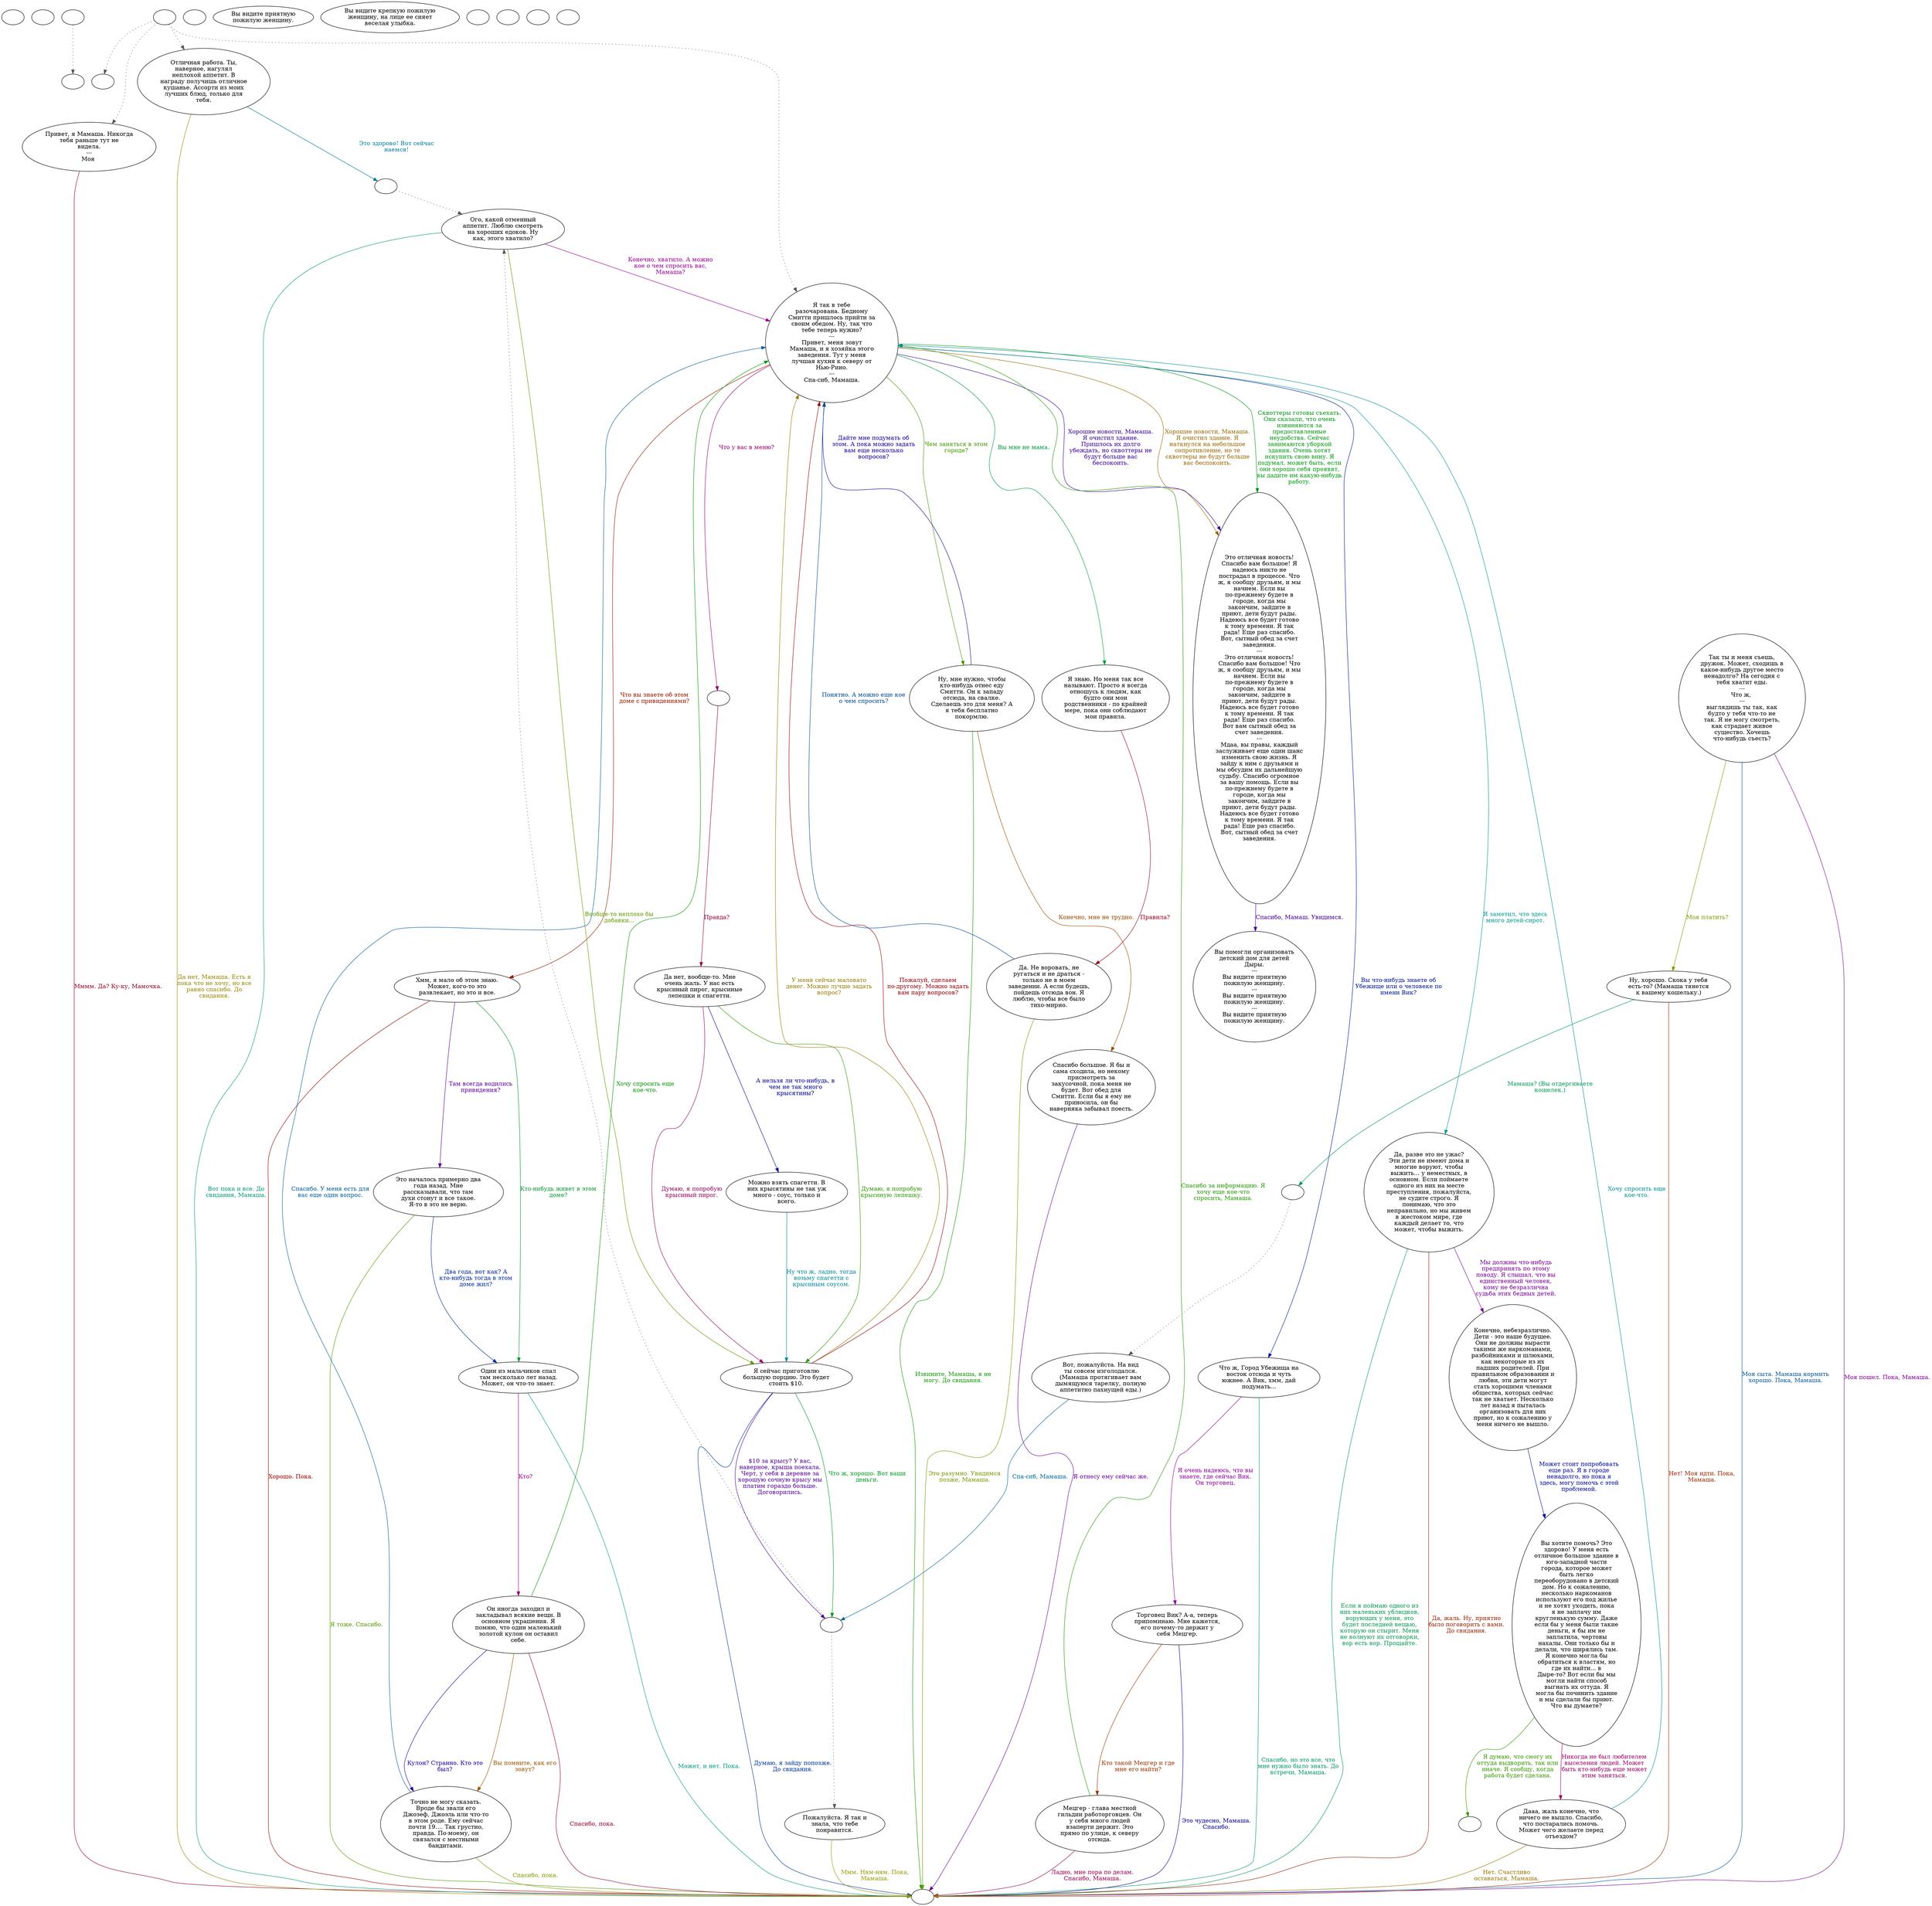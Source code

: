 digraph dcMom {
  "start" [style=filled       fillcolor="#FFFFFF"       color="#000000"]
  "start" [label=""]
  "critter_p_proc" [style=filled       fillcolor="#FFFFFF"       color="#000000"]
  "critter_p_proc" [label=""]
  "pickup_p_proc" [style=filled       fillcolor="#FFFFFF"       color="#000000"]
  "pickup_p_proc" -> "Node998" [style=dotted color="#555555"]
  "pickup_p_proc" [label=""]
  "talk_p_proc" [style=filled       fillcolor="#FFFFFF"       color="#000000"]
  "talk_p_proc" -> "Node019" [style=dotted color="#555555"]
  "talk_p_proc" -> "Node001" [style=dotted color="#555555"]
  "talk_p_proc" -> "Node020" [style=dotted color="#555555"]
  "talk_p_proc" -> "Node013" [style=dotted color="#555555"]
  "talk_p_proc" [label=""]
  "destroy_p_proc" [style=filled       fillcolor="#FFFFFF"       color="#000000"]
  "destroy_p_proc" [label=""]
  "look_at_p_proc" [style=filled       fillcolor="#FFFFFF"       color="#000000"]
  "look_at_p_proc" [label="Вы видите приятную\nпожилую женщину."]
  "description_p_proc" [style=filled       fillcolor="#FFFFFF"       color="#000000"]
  "description_p_proc" [label="Вы видите крепкую пожилую\nженщину, на лице ее сияет\nвеселая улыбка."]
  "use_skill_on_p_proc" [style=filled       fillcolor="#FFFFFF"       color="#000000"]
  "use_skill_on_p_proc" [label=""]
  "damage_p_proc" [style=filled       fillcolor="#FFFFFF"       color="#000000"]
  "damage_p_proc" [label=""]
  "map_enter_p_proc" [style=filled       fillcolor="#FFFFFF"       color="#000000"]
  "map_enter_p_proc" [label=""]
  "timed_event_p_proc" [style=filled       fillcolor="#FFFFFF"       color="#000000"]
  "timed_event_p_proc" [label=""]
  "Node998" [style=filled       fillcolor="#FFFFFF"       color="#000000"]
  "Node998" [label=""]
  "Node999" [style=filled       fillcolor="#FFFFFF"       color="#000000"]
  "Node999" [label=""]
  "Node001" [style=filled       fillcolor="#FFFFFF"       color="#000000"]
  "Node001" [label="Привет, я Мамаша. Никогда\nтебя раньше тут не\nвидела.\n---\nМоя "]
  "Node001" -> "Node999" [label="Мммм. Да? Ку-ку, Мамочка." color="#990029" fontcolor="#990029"]
  "Node002" [style=filled       fillcolor="#FFFFFF"       color="#000000"]
  "Node002" [label="Так ты и меня съешь,\nдружок. Может, сходишь в\nкакое-нибудь другое место\nненадолго? На сегодня с\nтебя хватит еды.\n---\nЧто ж, \n---\nвыглядишь ты так, как\nбудто у тебя что-то не\nтак. Я не могу смотреть,\nкак страдает живое\nсущество. Хочешь\nчто-нибудь съесть?"]
  "Node002" -> "Node999" [label="Моя сыта. Мамаша кормить\nхорошо. Пока, Мамаша." color="#005699" fontcolor="#005699"]
  "Node002" -> "Node003" [label="Моя платить?" color="#839900" fontcolor="#839900"]
  "Node002" -> "Node999" [label="Моя пошел. Пока, Мамаша." color="#830099" fontcolor="#830099"]
  "Node003" [style=filled       fillcolor="#FFFFFF"       color="#000000"]
  "Node003" [label="Ну, хорошо. Скока у тебя\nесть-то? (Мамаша тянется\nк вашему кошельку.)"]
  "Node003" -> "Node990" [label="Мамаша? (Вы отдергиваете\nкошелек.)" color="#009956" fontcolor="#009956"]
  "Node003" -> "Node999" [label="Нет! Моя идти. Пока,\nМамаша." color="#992900" fontcolor="#992900"]
  "Node004" [style=filled       fillcolor="#FFFFFF"       color="#000000"]
  "Node004" [label="Да нет, вообще-то. Мне\nочень жаль. У нас есть\nкрысиный пирог, крысиные\nлепешки и спагетти."]
  "Node004" -> "Node005" [label="А нельзя ли что-нибудь, в\nчем не так много\nкрысятины?" color="#000399" fontcolor="#000399"]
  "Node004" -> "Node006" [label="Думаю, я попробую\nкрысиную лепешку." color="#309900" fontcolor="#309900"]
  "Node004" -> "Node006" [label="Думаю, я попробую\nкрысиный пирог." color="#99005D" fontcolor="#99005D"]
  "Node005" [style=filled       fillcolor="#FFFFFF"       color="#000000"]
  "Node005" [label="Можно взять спагетти. В\nних крысятины не так уж\nмного - соус, только и\nвсего."]
  "Node005" -> "Node006" [label="Ну что ж, ладно, тогда\nвозьму спагетти с\nкрысиным соусом." color="#008999" fontcolor="#008999"]
  "Node006" [style=filled       fillcolor="#FFFFFF"       color="#000000"]
  "Node006" [label="Я сейчас приготовлю\nбольшую порцию. Это будет\nстоить $10."]
  "Node006" -> "Node013" [label="У меня сейчас маловато\nденег. Можно лучше задать\nвопрос?" color="#997C00" fontcolor="#997C00"]
  "Node006" -> "Node989" [label="$10 за крысу? У вас,\nнаверное, крыша поехала.\nЧерт, у себя в деревне за\nхорошую сочную крысу мы\nплатим гораздо больше.\nДоговорились." color="#4F0099" fontcolor="#4F0099"]
  "Node006" -> "Node989" [label="Что ж, хорошо. Вот ваши\nденьги." color="#009923" fontcolor="#009923"]
  "Node006" -> "Node013" [label="Пожалуй, сделаем\nпо-другому. Можно задать\nвам пару вопросов?" color="#99000A" fontcolor="#99000A"]
  "Node006" -> "Node999" [label="Думаю, я зайду попозже.\nДо свидания." color="#003699" fontcolor="#003699"]
  "Node007" [style=filled       fillcolor="#FFFFFF"       color="#000000"]
  "Node007" [label="Ого, какой отменный\nаппетит. Люблю смотреть\nна хороших едоков. Ну\nкак, этого хватило?"]
  "Node007" -> "Node006" [label="Вообще-то неплохо бы\nдобавки..." color="#639900" fontcolor="#639900"]
  "Node007" -> "Node013" [label="Конечно, хватило. А можно\nкое о чем спросить вас,\nМамаша?" color="#990090" fontcolor="#990090"]
  "Node007" -> "Node999" [label="Вот пока и все. До\nсвидания, Мамаша." color="#009976" fontcolor="#009976"]
  "Node008" [style=filled       fillcolor="#FFFFFF"       color="#000000"]
  "Node008" [label="Ну, мне нужно, чтобы\nкто-нибудь отнес еду\nСмитти. Он к западу\nотсюда, на свалке.\nСделаешь это для меня? А\nя тебя бесплатно\nпокормлю."]
  "Node008" -> "Node012" [label="Конечно, мне не трудно." color="#994900" fontcolor="#994900"]
  "Node008" -> "Node013" [label="Дайте мне подумать об\nэтом. А пока можно задать\nвам еще несколько\nвопросов?" color="#1C0099" fontcolor="#1C0099"]
  "Node008" -> "Node999" [label="Извините, Мамаша, я не\nмогу. До свидания." color="#109900" fontcolor="#109900"]
  "Node009" [style=filled       fillcolor="#FFFFFF"       color="#000000"]
  "Node009" [label=""]
  "Node009" -> "Node004" [label="Правда?" color="#99003D" fontcolor="#99003D"]
  "Node010" [style=filled       fillcolor="#FFFFFF"       color="#000000"]
  "Node010" [label="Вот, пожалуйста. На вид\nты совсем изголодался.\n(Мамаша протягивает вам\nдымящуюся тарелку, полную\nаппетитно пахнущей еды.)"]
  "Node010" -> "Node989" [label="Спа-сиб, Мамаша." color="#006A99" fontcolor="#006A99"]
  "Node011" [style=filled       fillcolor="#FFFFFF"       color="#000000"]
  "Node011" [label="Пожалуйста. Я так и\nзнала, что тебе\nпонравится."]
  "Node011" -> "Node999" [label="Ммм. Ням-ням. Пока,\nМамаша." color="#969900" fontcolor="#969900"]
  "Node012" [style=filled       fillcolor="#FFFFFF"       color="#000000"]
  "Node012" [label="Спасибо большое. Я бы и\nсама сходила, но некому\nприсмотреть за\nзакусочной, пока меня не\nбудет. Вот обед для\nСмитти. Если бы я ему не\nприносила, он бы\nнаверняка забывал поесть."]
  "Node012" -> "Node999" [label="Я отнесу ему сейчас же." color="#6F0099" fontcolor="#6F0099"]
  "Node013" [style=filled       fillcolor="#FFFFFF"       color="#000000"]
  "Node013" [label="Я так в тебе\nразочарована. Бедному\nСмитти пришлось прийти за\nсвоим обедом. Ну, так что\nтебе теперь нужно?\n---\nПривет, меня зовут\nМамаша, и я хозяйка этого\nзаведения. Тут у меня\nлучшая кухня к северу от\nНью-Рино.\n---\nСпа-сиб, Мамаша."]
  "Node013" -> "Node014" [label="Вы мне не мама." color="#009942" fontcolor="#009942"]
  "Node013" -> "Node021" [label="Что вы знаете об этом\nдоме с привидениями?" color="#991600" fontcolor="#991600"]
  "Node013" -> "Node016" [label="Вы что-нибудь знаете об\nУбежище или о человеке по\nимени Вик?" color="#001799" fontcolor="#001799"]
  "Node013" -> "Node008" [label="Чем заняться в этом\nгороде?" color="#439900" fontcolor="#439900"]
  "Node013" -> "Node009" [label="Что у вас в меню?" color="#990070" fontcolor="#990070"]
  "Node013" -> "Node026" [label="Я заметил, что здесь\nмного детей-сирот." color="#009995" fontcolor="#009995"]
  "Node013" -> "Node030" [label="Хорошие новости, Мамаша.\nЯ очистил здание. Я\nнаткнулся на небольшое\nсопротивление, но те\nсквоттеры не будут больше\nвас беспокоить." color="#996900" fontcolor="#996900"]
  "Node013" -> "Node030" [label="Хорошие новости, Мамаша.\nЯ очистил здание.\nПришлось их долго\nубеждать, но сквоттеры не\nбудут больше вас\nбеспокоить." color="#3C0099" fontcolor="#3C0099"]
  "Node013" -> "Node030" [label="Сквоттеры готовы съехать.\nОни сказали, что очень\nизвиняются за\nпредоставленные\nнеудобства. Сейчас\nзанимаются уборкой\nздания. Очень хотят\nискупить свою вину. Я\nподумал, может быть, если\nони хорошо себя проявят,\nвы дадите им какую-нибудь\nработу." color="#00990F" fontcolor="#00990F"]
  "Node014" [style=filled       fillcolor="#FFFFFF"       color="#000000"]
  "Node014" [label="Я знаю. Но меня так все\nназывают. Просто я всегда\nотношусь к людям, как\nбудто они мои\nродственники - по крайней\nмере, пока они соблюдают\nмои правила."]
  "Node014" -> "Node015" [label="Правила?" color="#99001D" fontcolor="#99001D"]
  "Node015" [style=filled       fillcolor="#FFFFFF"       color="#000000"]
  "Node015" [label="Да. Не воровать, не\nругаться и не драться -\nтолько не в моем\nзаведении. А если будешь,\nпойдешь отсюда вон. Я\nлюблю, чтобы все было\nтихо-мирно."]
  "Node015" -> "Node013" [label="Понятно. А можно еще кое\nо чем спросить?" color="#004A99" fontcolor="#004A99"]
  "Node015" -> "Node999" [label="Это разумно. Увидимся\nпозже, Мамаша." color="#779900" fontcolor="#779900"]
  "Node016" [style=filled       fillcolor="#FFFFFF"       color="#000000"]
  "Node016" [label="Что ж, Город Убежища на\nвосток отсюда и чуть\nюжнее. А Вик, хмм, дай\nподумать..."]
  "Node016" -> "Node017" [label="Я очень надеюсь, что вы\nзнаете, где сейчас Вик.\nОн торговец." color="#8F0099" fontcolor="#8F0099"]
  "Node016" -> "Node999" [label="Спасибо, но это все, что\nмне нужно было знать. До\nвстречи, Мамаша." color="#009962" fontcolor="#009962"]
  "Node017" [style=filled       fillcolor="#FFFFFF"       color="#000000"]
  "Node017" [label="Торговец Вик? А-а, теперь\nприпоминаю. Мне кажется,\nего почему-то держит у\nсебя Мецгер."]
  "Node017" -> "Node018" [label="Кто такой Мецгер и где\nмне его найти?" color="#993500" fontcolor="#993500"]
  "Node017" -> "Node999" [label="Это чудесно, Мамаша.\nСпасибо." color="#090099" fontcolor="#090099"]
  "Node018" [style=filled       fillcolor="#FFFFFF"       color="#000000"]
  "Node018" [label="Мецгер - глава местной\nгильдии работорговцев. Он\nу себя много людей\nвзаперти держит. Это\nпрямо по улице, к северу\nотсюда."]
  "Node018" -> "Node013" [label="Спасибо за информацию. Я\nхочу еще кое-что\nспросить, Мамаша." color="#249900" fontcolor="#249900"]
  "Node018" -> "Node999" [label="Ладно, мне пора по делам.\nСпасибо, Мамаша." color="#990050" fontcolor="#990050"]
  "Node019" [style=filled       fillcolor="#FFFFFF"       color="#000000"]
  "Node019" [label=""]
  "Node020" [style=filled       fillcolor="#FFFFFF"       color="#000000"]
  "Node020" [label="Отличная работа. Ты,\nнаверное, нагулял\nнеплохой аппетит. В\nнаграду получишь отличное\nкушанье. Ассорти из моих\nлучших блюд, только для\nтебя."]
  "Node020" -> "Node987" [label="Это здорово! Вот сейчас\nнаемся!" color="#007D99" fontcolor="#007D99"]
  "Node020" -> "Node999" [label="Да нет, Мамаша. Есть я\nпока что не хочу, но все\nравно спасибо. До\nсвидания." color="#998800" fontcolor="#998800"]
  "Node021" [style=filled       fillcolor="#FFFFFF"       color="#000000"]
  "Node021" [label="Хмм, я мало об этом знаю.\nМожет, кого-то это\nразвлекает, но это и все."]
  "Node021" -> "Node022" [label="Там всегда водились\nпривидения?" color="#5C0099" fontcolor="#5C0099"]
  "Node021" -> "Node023" [label="Кто-нибудь живет в этом\nдоме?" color="#00992F" fontcolor="#00992F"]
  "Node021" -> "Node999" [label="Хорошо. Пока." color="#990200" fontcolor="#990200"]
  "Node022" [style=filled       fillcolor="#FFFFFF"       color="#000000"]
  "Node022" [label="Это началось примерно два\nгода назад. Мне\nрассказывали, что там\nдухи стонут и все такое.\nЯ-то в это не верю."]
  "Node022" -> "Node023" [label="Два года, вот как? А\nкто-нибудь тогда в этом\nдоме жил?" color="#002A99" fontcolor="#002A99"]
  "Node022" -> "Node999" [label="Я тоже. Спасибо." color="#579900" fontcolor="#579900"]
  "Node023" [style=filled       fillcolor="#FFFFFF"       color="#000000"]
  "Node023" [label="Один из мальчиков спал\nтам несколько лет назад.\nМожет, он что-то знает."]
  "Node023" -> "Node024" [label="Кто?" color="#990084" fontcolor="#990084"]
  "Node023" -> "Node999" [label="Может, и нет. Пока." color="#009982" fontcolor="#009982"]
  "Node024" [style=filled       fillcolor="#FFFFFF"       color="#000000"]
  "Node024" [label="Он иногда заходил и\nзакладывал всякие вещи. В\nосновном украшения. Я\nпомню, что один маленький\nзолотой кулон он оставил\nсебе."]
  "Node024" -> "Node025" [label="Вы помните, как его\nзовут?" color="#995500" fontcolor="#995500"]
  "Node024" -> "Node025" [label="Кулон? Странно. Кто это\nбыл?" color="#280099" fontcolor="#280099"]
  "Node024" -> "Node013" [label="Хочу спросить еще\nкое-что." color="#049900" fontcolor="#049900"]
  "Node024" -> "Node999" [label="Спасибо, пока." color="#990031" fontcolor="#990031"]
  "Node025" [style=filled       fillcolor="#FFFFFF"       color="#000000"]
  "Node025" [label="Точно не могу сказать.\nВроде бы звали его\nДжозеф, Джоэль или что-то\nв этом роде. Ему сейчас\nпочти 19.... Так грустно,\nправда. По-моему, он\nсвязался с местными\nбандитами."]
  "Node025" -> "Node013" [label="Спасибо. У меня есть для\nвас еще один вопрос." color="#005E99" fontcolor="#005E99"]
  "Node025" -> "Node999" [label="Спасибо, пока." color="#8A9900" fontcolor="#8A9900"]
  "Node026" [style=filled       fillcolor="#FFFFFF"       color="#000000"]
  "Node026" [label="Да, разве это не ужас?\nЭти дети не имеют дома и\nмногие воруют, чтобы\nвыжить... у неместных, в\nосновном. Если поймаете\nодного из них на месте\nпреступления, пожалуйста,\nне судите строго. Я\nпонимаю, что это\nнеправильно, но мы живем\nв жестоком мире, где\nкаждый делает то, что\nможет, чтобы выжить."]
  "Node026" -> "Node027" [label="Мы должны что-нибудь\nпредпринять по этому\nповоду. Я слышал, что вы\nединственный человек,\nкому не безразлична\nсудьба этих бедных детей." color="#7B0099" fontcolor="#7B0099"]
  "Node026" -> "Node999" [label="Если я поймаю одного из\nних маленьких ублюдков,\nворующих у меня, это\nбудет последней вещью,\nкоторую он стырит. Меня\nне волнуют их отговорки,\nвор есть вор. Прощайте." color="#00994F" fontcolor="#00994F"]
  "Node026" -> "Node999" [label="Да, жаль. Ну, приятно\nбыло поговорить с вами.\nДо свидания." color="#992200" fontcolor="#992200"]
  "Node027" [style=filled       fillcolor="#FFFFFF"       color="#000000"]
  "Node027" [label="Конечно, небезразлично.\nДети - это наше будущее.\nОни не должны вырасти\nтакими же наркоманами,\nразбойниками и шлюхами,\nкак некоторые из их\nпадших родителей. При\nправильном образовании и\nлюбви, эти дети могут\nстать хорошими членами\nобщества, которых сейчас\nтак не хватает. Несколько\nлет назад я пыталась\nорганизовать для них\nприют, но к сожалению у\nменя ничего не вышло."]
  "Node027" -> "Node028" [label="Может стоит попробовать\nеще раз. Я в городе\nненадолго, но пока я\nздесь, могу помочь с этой\nпроблемой." color="#000B99" fontcolor="#000B99"]
  "Node028" [style=filled       fillcolor="#FFFFFF"       color="#000000"]
  "Node028" [label="Вы хотите помочь? Это\nздорово! У меня есть\nотличное большое здание в\nюго-западной части\nгорода, которое может\nбыть легко\nпереоборудовано в детский\nдом. Но к сожалению,\nнесколько наркоманов\nиспользуют его под жилье\nи не хотят уходить, пока\nя не заплачу им\nкругленькую сумму. Даже\nесли бы у меня были такие\nденьги, я бы им не\nзаплатила, чертовы\nнахалы. Они только бы и\nделали, что ширялись там.\nЯ конечно могла бы\nобратиться к властям, но\nгде их найти... в\nДыре-то? Вот если бы мы\nмогли найти способ\nвыгнать их оттуда. Я\nмогла бы починить здание\nи мы сделали бы приют.\nЧто вы думаете?"]
  "Node028" -> "Node991" [label="Я думаю, что смогу их\nоттуда выдворить, так или\nиначе. Я сообщу, когда\nработа будет сделана." color="#379900" fontcolor="#379900"]
  "Node028" -> "Node029" [label="Никогда не был любителем\nвыселения людей. Может\nбыть кто-нибудь еще может\nэтим заняться." color="#990064" fontcolor="#990064"]
  "Node029" [style=filled       fillcolor="#FFFFFF"       color="#000000"]
  "Node029" [label="Дааа, жаль конечно, что\nничего не вышло. Спасибо,\nчто постарались помочь.\nМожет чего желаете перед\nотъездом?"]
  "Node029" -> "Node013" [label="Хочу спросить еще\nкое-что." color="#009199" fontcolor="#009199"]
  "Node029" -> "Node999" [label="Нет. Счастливо\nоставаться, Мамаша." color="#997500" fontcolor="#997500"]
  "Node030" [style=filled       fillcolor="#FFFFFF"       color="#000000"]
  "Node030" [label="Это отличная новость!\nСпасибо вам большое! Я\nнадеюсь никто не\nпострадал в процессе. Что\nж, я сообщу друзьям, и мы\nначнем. Если вы\nпо-прежнему будете в\nгороде, когда мы\nзакончим, зайдите в\nприют, дети будут рады.\nНадеюсь все будет готово\nк тому времени. Я так\nрада! Еще раз спасибо.\nВот, сытный обед за счет\nзаведения.\n---\nЭто отличная новость!\nСпасибо вам большое! Что\nж, я сообщу друзьям, и мы\nначнем. Если вы\nпо-прежнему будете в\nгороде, когда мы\nзакончим, зайдите в\nприют, дети будут рады.\nНадеюсь все будет готово\nк тому времени. Я так\nрада! Еще раз спасибо.\nВот вам сытный обед за\nсчет заведения.\n---\nМдаа, вы правы, каждый\nзаслуживает еще один шанс\nизменить свою жизнь. Я\nзайду к ним с друзьями и\nмы обсудим их дальнейшую\nсудьбу. Спасибо огромное\nза вашу помощь. Если вы\nпо-прежнему будете в\nгороде, когда мы\nзакончим, зайдите в\nприют, дети будут рады.\nНадеюсь все будет готово\nк тому времени. Я так\nрада! Еще раз спасибо.\nВот, сытный обед за счет\nзаведения."]
  "Node030" -> "Node992" [label="Спасибо, Мамаш. Увидимся." color="#480099" fontcolor="#480099"]
  "Node991" [style=filled       fillcolor="#FFFFFF"       color="#000000"]
  "Node991" [label=""]
  "Node992" [style=filled       fillcolor="#FFFFFF"       color="#000000"]
  "Node992" [label="Вы помогли организовать\nдетский дом для детей\nДыры.\n---\nВы видите приятную\nпожилую женщину.\n---\nВы видите приятную\nпожилую женщину.\n---\nВы видите приятную\nпожилую женщину."]
  "Node990" [style=filled       fillcolor="#FFFFFF"       color="#000000"]
  "Node990" -> "Node010" [style=dotted color="#555555"]
  "Node990" [label=""]
  "Node989" [style=filled       fillcolor="#FFFFFF"       color="#000000"]
  "Node989" -> "Node011" [style=dotted color="#555555"]
  "Node989" -> "Node007" [style=dotted color="#555555"]
  "Node989" [label=""]
  "Node987" [style=filled       fillcolor="#FFFFFF"       color="#000000"]
  "Node987" -> "Node007" [style=dotted color="#555555"]
  "Node987" [label=""]
}